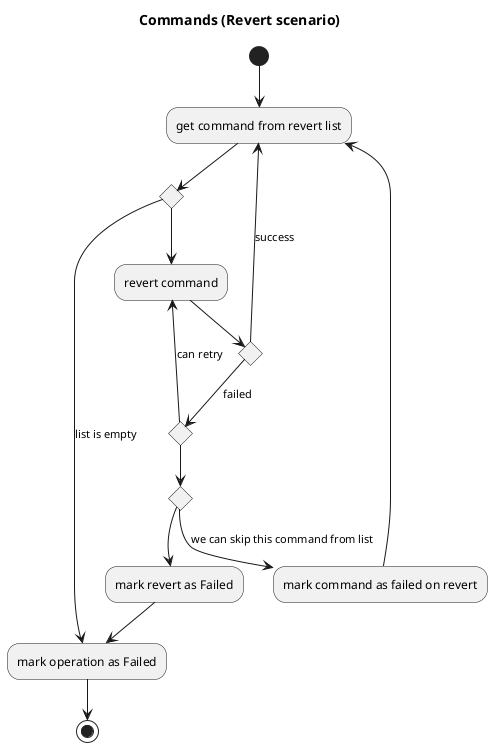 @startuml
title Commands (Revert scenario)


(*)-->"get command from revert list" as b_start
-->if "" then
    --> [list is empty] "mark operation as Failed"
    -->(*)
else
    -->revert command
    if "" then
        -->[success] b_start
    else
        -->[failed] if "" then
            -->[can retry] revert command
        else
            if "" then
                -->[we can skip this command from list] mark command as failed on revert
                --> b_start
            else
                -->"mark revert as Failed"
                -->"mark operation as Failed"
            endif
        endif
    endif
endif

@enduml